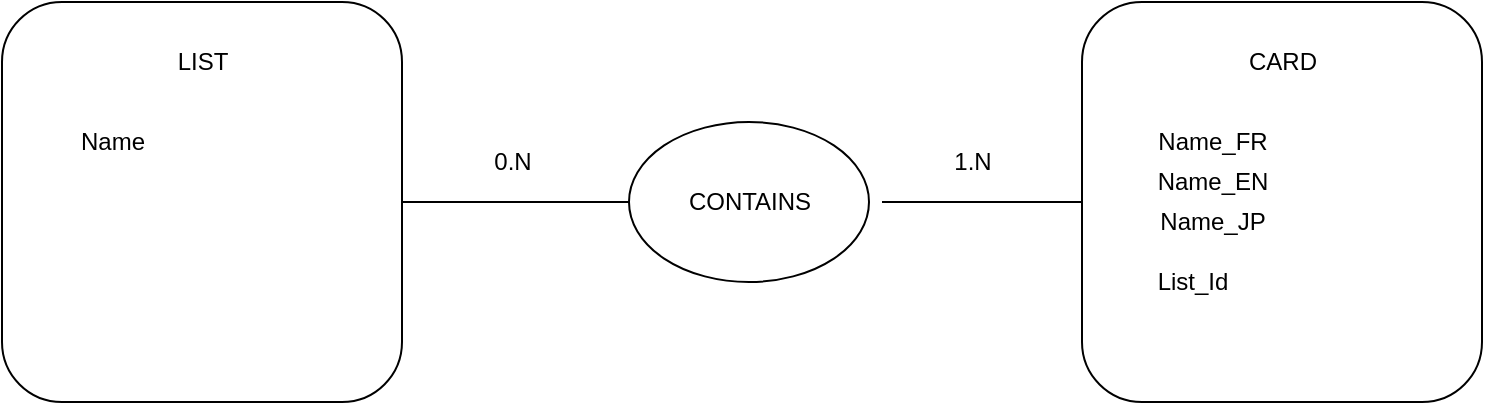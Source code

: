 <mxfile>
    <diagram id="aWMdjQuBk4I7do1KZ3ct" name="Page-1">
        <mxGraphModel dx="925" dy="377" grid="1" gridSize="10" guides="1" tooltips="1" connect="1" arrows="1" fold="1" page="1" pageScale="1" pageWidth="827" pageHeight="1169" math="0" shadow="0">
            <root>
                <mxCell id="0"/>
                <mxCell id="1" parent="0"/>
                <mxCell id="2" value="" style="rounded=1;whiteSpace=wrap;html=1;" vertex="1" parent="1">
                    <mxGeometry x="40" y="240" width="200" height="200" as="geometry"/>
                </mxCell>
                <mxCell id="3" value="" style="rounded=1;whiteSpace=wrap;html=1;" vertex="1" parent="1">
                    <mxGeometry x="580" y="240" width="200" height="200" as="geometry"/>
                </mxCell>
                <mxCell id="4" value="CONTAINS" style="ellipse;whiteSpace=wrap;html=1;" vertex="1" parent="1">
                    <mxGeometry x="353.5" y="300" width="120" height="80" as="geometry"/>
                </mxCell>
                <mxCell id="5" value="LIST" style="text;html=1;resizable=0;autosize=1;align=center;verticalAlign=middle;points=[];fillColor=none;strokeColor=none;rounded=0;" vertex="1" parent="1">
                    <mxGeometry x="120" y="260" width="40" height="20" as="geometry"/>
                </mxCell>
                <mxCell id="6" value="CARD" style="text;html=1;resizable=0;autosize=1;align=center;verticalAlign=middle;points=[];fillColor=none;strokeColor=none;rounded=0;" vertex="1" parent="1">
                    <mxGeometry x="655" y="260" width="50" height="20" as="geometry"/>
                </mxCell>
                <mxCell id="7" value="Name" style="text;html=1;resizable=0;autosize=1;align=center;verticalAlign=middle;points=[];fillColor=none;strokeColor=none;rounded=0;" vertex="1" parent="1">
                    <mxGeometry x="70" y="300" width="50" height="20" as="geometry"/>
                </mxCell>
                <mxCell id="8" value="Name_FR" style="text;html=1;resizable=0;autosize=1;align=center;verticalAlign=middle;points=[];fillColor=none;strokeColor=none;rounded=0;" vertex="1" parent="1">
                    <mxGeometry x="610" y="300" width="70" height="20" as="geometry"/>
                </mxCell>
                <mxCell id="9" value="" style="endArrow=none;html=1;exitX=1;exitY=0.5;exitDx=0;exitDy=0;entryX=0;entryY=0.5;entryDx=0;entryDy=0;" edge="1" parent="1" source="2" target="4">
                    <mxGeometry width="50" height="50" relative="1" as="geometry">
                        <mxPoint x="400" y="320" as="sourcePoint"/>
                        <mxPoint x="450" y="270" as="targetPoint"/>
                    </mxGeometry>
                </mxCell>
                <mxCell id="10" value="" style="endArrow=none;html=1;entryX=0;entryY=0.5;entryDx=0;entryDy=0;" edge="1" parent="1" target="3">
                    <mxGeometry width="50" height="50" relative="1" as="geometry">
                        <mxPoint x="480" y="340" as="sourcePoint"/>
                        <mxPoint x="363.5" y="350" as="targetPoint"/>
                    </mxGeometry>
                </mxCell>
                <mxCell id="11" value="0.N" style="text;html=1;resizable=0;autosize=1;align=center;verticalAlign=middle;points=[];fillColor=none;strokeColor=none;rounded=0;" vertex="1" parent="1">
                    <mxGeometry x="280" y="310" width="30" height="20" as="geometry"/>
                </mxCell>
                <mxCell id="12" value="1.N" style="text;html=1;resizable=0;autosize=1;align=center;verticalAlign=middle;points=[];fillColor=none;strokeColor=none;rounded=0;" vertex="1" parent="1">
                    <mxGeometry x="510" y="310" width="30" height="20" as="geometry"/>
                </mxCell>
                <mxCell id="13" value="List_Id" style="text;html=1;resizable=0;autosize=1;align=center;verticalAlign=middle;points=[];fillColor=none;strokeColor=none;rounded=0;" vertex="1" parent="1">
                    <mxGeometry x="610" y="370" width="50" height="20" as="geometry"/>
                </mxCell>
                <mxCell id="14" value="Name_EN" style="text;html=1;resizable=0;autosize=1;align=center;verticalAlign=middle;points=[];fillColor=none;strokeColor=none;rounded=0;" vertex="1" parent="1">
                    <mxGeometry x="610" y="320" width="70" height="20" as="geometry"/>
                </mxCell>
                <mxCell id="15" value="Name_JP" style="text;html=1;resizable=0;autosize=1;align=center;verticalAlign=middle;points=[];fillColor=none;strokeColor=none;rounded=0;" vertex="1" parent="1">
                    <mxGeometry x="610" y="340" width="70" height="20" as="geometry"/>
                </mxCell>
            </root>
        </mxGraphModel>
    </diagram>
</mxfile>